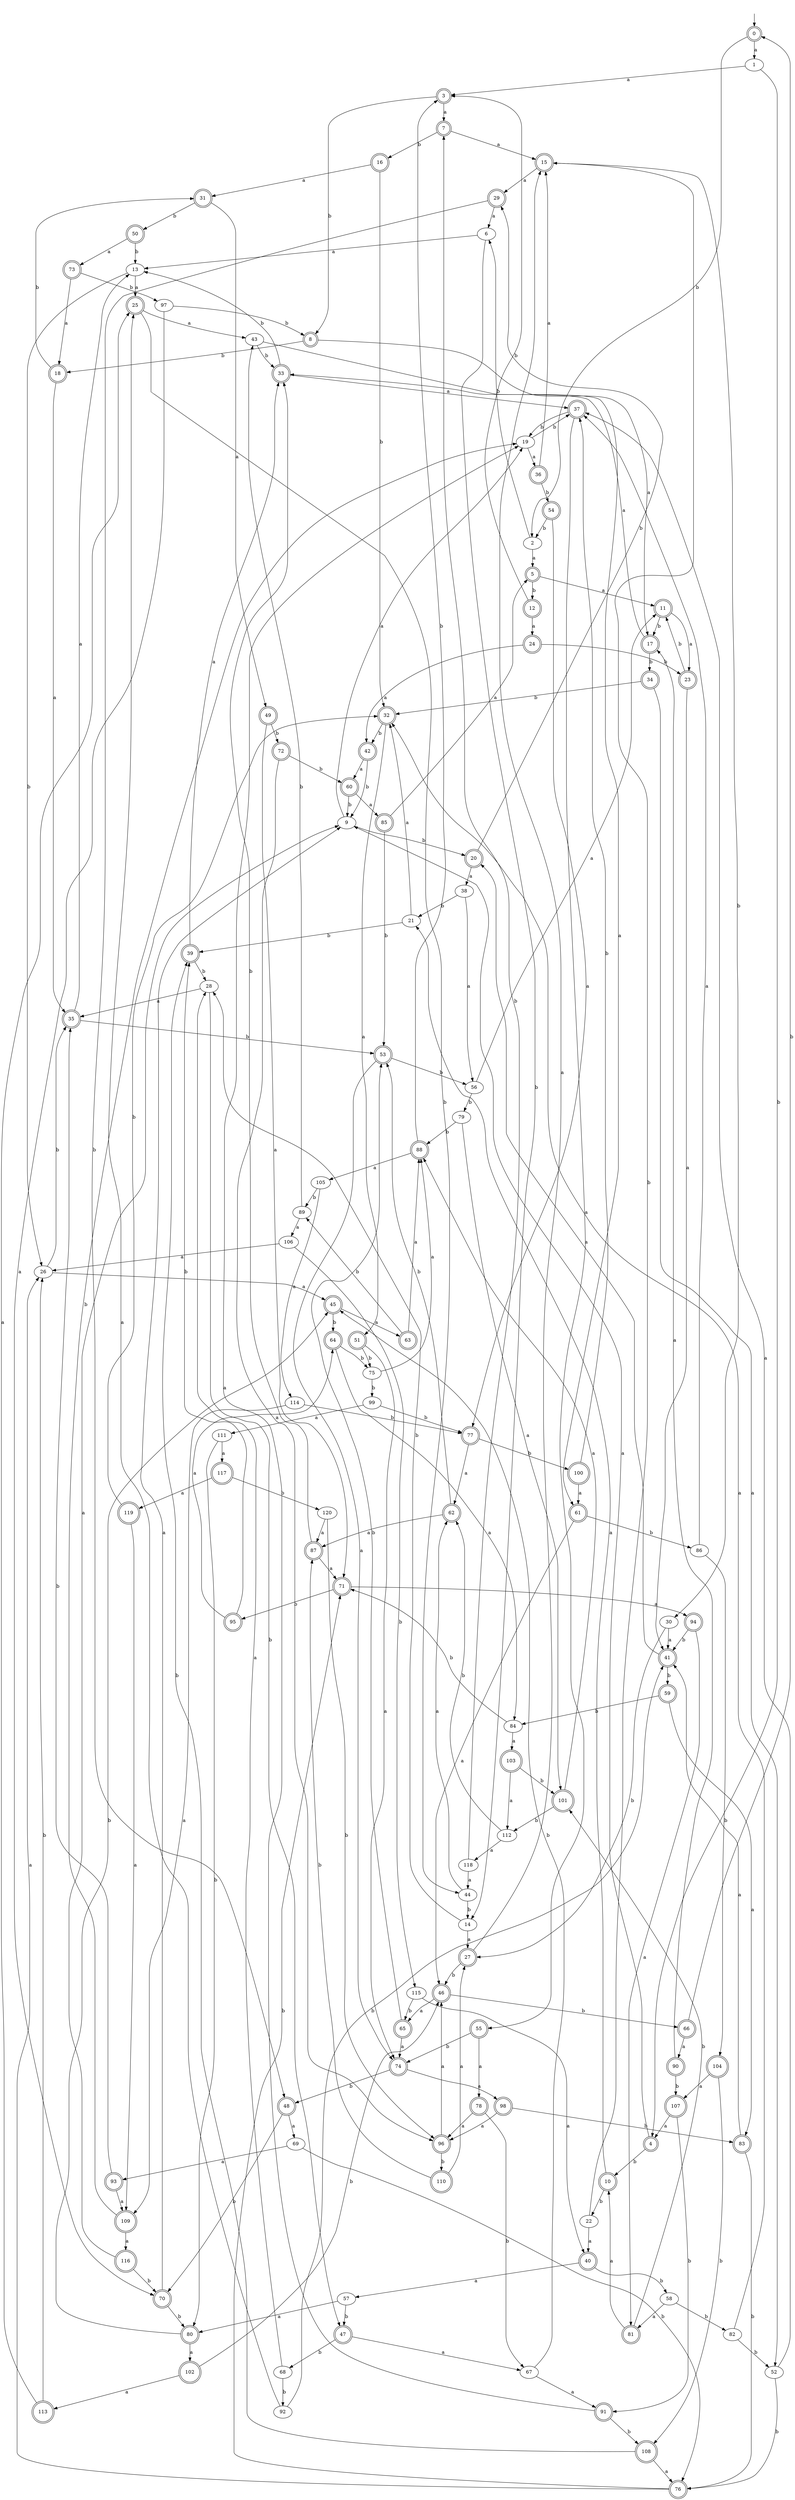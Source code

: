 digraph RandomDFA {
  __start0 [label="", shape=none];
  __start0 -> 0 [label=""];
  0 [shape=circle] [shape=doublecircle]
  0 -> 1 [label="a"]
  0 -> 2 [label="b"]
  1
  1 -> 3 [label="a"]
  1 -> 4 [label="b"]
  2
  2 -> 5 [label="a"]
  2 -> 6 [label="b"]
  3 [shape=doublecircle]
  3 -> 7 [label="a"]
  3 -> 8 [label="b"]
  4 [shape=doublecircle]
  4 -> 9 [label="a"]
  4 -> 10 [label="b"]
  5 [shape=doublecircle]
  5 -> 11 [label="a"]
  5 -> 12 [label="b"]
  6
  6 -> 13 [label="a"]
  6 -> 14 [label="b"]
  7 [shape=doublecircle]
  7 -> 15 [label="a"]
  7 -> 16 [label="b"]
  8 [shape=doublecircle]
  8 -> 17 [label="a"]
  8 -> 18 [label="b"]
  9
  9 -> 19 [label="a"]
  9 -> 20 [label="b"]
  10 [shape=doublecircle]
  10 -> 21 [label="a"]
  10 -> 22 [label="b"]
  11 [shape=doublecircle]
  11 -> 23 [label="a"]
  11 -> 17 [label="b"]
  12 [shape=doublecircle]
  12 -> 24 [label="a"]
  12 -> 3 [label="b"]
  13
  13 -> 25 [label="a"]
  13 -> 26 [label="b"]
  14
  14 -> 27 [label="a"]
  14 -> 28 [label="b"]
  15 [shape=doublecircle]
  15 -> 29 [label="a"]
  15 -> 30 [label="b"]
  16 [shape=doublecircle]
  16 -> 31 [label="a"]
  16 -> 32 [label="b"]
  17 [shape=doublecircle]
  17 -> 33 [label="a"]
  17 -> 34 [label="b"]
  18 [shape=doublecircle]
  18 -> 35 [label="a"]
  18 -> 31 [label="b"]
  19
  19 -> 36 [label="a"]
  19 -> 37 [label="b"]
  20 [shape=doublecircle]
  20 -> 38 [label="a"]
  20 -> 29 [label="b"]
  21
  21 -> 32 [label="a"]
  21 -> 39 [label="b"]
  22
  22 -> 40 [label="a"]
  22 -> 15 [label="b"]
  23 [shape=doublecircle]
  23 -> 41 [label="a"]
  23 -> 11 [label="b"]
  24 [shape=doublecircle]
  24 -> 42 [label="a"]
  24 -> 23 [label="b"]
  25 [shape=doublecircle]
  25 -> 43 [label="a"]
  25 -> 44 [label="b"]
  26
  26 -> 45 [label="a"]
  26 -> 35 [label="b"]
  27 [shape=doublecircle]
  27 -> 15 [label="a"]
  27 -> 46 [label="b"]
  28
  28 -> 35 [label="a"]
  28 -> 47 [label="b"]
  29 [shape=doublecircle]
  29 -> 6 [label="a"]
  29 -> 48 [label="b"]
  30
  30 -> 41 [label="a"]
  30 -> 27 [label="b"]
  31 [shape=doublecircle]
  31 -> 49 [label="a"]
  31 -> 50 [label="b"]
  32 [shape=doublecircle]
  32 -> 51 [label="a"]
  32 -> 42 [label="b"]
  33 [shape=doublecircle]
  33 -> 37 [label="a"]
  33 -> 13 [label="b"]
  34 [shape=doublecircle]
  34 -> 52 [label="a"]
  34 -> 32 [label="b"]
  35 [shape=doublecircle]
  35 -> 13 [label="a"]
  35 -> 53 [label="b"]
  36 [shape=doublecircle]
  36 -> 15 [label="a"]
  36 -> 54 [label="b"]
  37 [shape=doublecircle]
  37 -> 55 [label="a"]
  37 -> 19 [label="b"]
  38
  38 -> 56 [label="a"]
  38 -> 21 [label="b"]
  39 [shape=doublecircle]
  39 -> 33 [label="a"]
  39 -> 28 [label="b"]
  40 [shape=doublecircle]
  40 -> 57 [label="a"]
  40 -> 58 [label="b"]
  41 [shape=doublecircle]
  41 -> 20 [label="a"]
  41 -> 59 [label="b"]
  42 [shape=doublecircle]
  42 -> 60 [label="a"]
  42 -> 9 [label="b"]
  43
  43 -> 61 [label="a"]
  43 -> 33 [label="b"]
  44
  44 -> 62 [label="a"]
  44 -> 14 [label="b"]
  45 [shape=doublecircle]
  45 -> 63 [label="a"]
  45 -> 64 [label="b"]
  46 [shape=doublecircle]
  46 -> 65 [label="a"]
  46 -> 66 [label="b"]
  47 [shape=doublecircle]
  47 -> 67 [label="a"]
  47 -> 68 [label="b"]
  48 [shape=doublecircle]
  48 -> 69 [label="a"]
  48 -> 70 [label="b"]
  49 [shape=doublecircle]
  49 -> 71 [label="a"]
  49 -> 72 [label="b"]
  50 [shape=doublecircle]
  50 -> 73 [label="a"]
  50 -> 13 [label="b"]
  51 [shape=doublecircle]
  51 -> 74 [label="a"]
  51 -> 75 [label="b"]
  52
  52 -> 37 [label="a"]
  52 -> 76 [label="b"]
  53 [shape=doublecircle]
  53 -> 74 [label="a"]
  53 -> 56 [label="b"]
  54 [shape=doublecircle]
  54 -> 77 [label="a"]
  54 -> 2 [label="b"]
  55 [shape=doublecircle]
  55 -> 78 [label="a"]
  55 -> 74 [label="b"]
  56
  56 -> 11 [label="a"]
  56 -> 79 [label="b"]
  57
  57 -> 80 [label="a"]
  57 -> 47 [label="b"]
  58
  58 -> 81 [label="a"]
  58 -> 82 [label="b"]
  59 [shape=doublecircle]
  59 -> 83 [label="a"]
  59 -> 84 [label="b"]
  60 [shape=doublecircle]
  60 -> 85 [label="a"]
  60 -> 9 [label="b"]
  61 [shape=doublecircle]
  61 -> 46 [label="a"]
  61 -> 86 [label="b"]
  62 [shape=doublecircle]
  62 -> 87 [label="a"]
  62 -> 53 [label="b"]
  63 [shape=doublecircle]
  63 -> 88 [label="a"]
  63 -> 89 [label="b"]
  64 [shape=doublecircle]
  64 -> 84 [label="a"]
  64 -> 75 [label="b"]
  65 [shape=doublecircle]
  65 -> 74 [label="a"]
  65 -> 53 [label="b"]
  66 [shape=doublecircle]
  66 -> 90 [label="a"]
  66 -> 0 [label="b"]
  67
  67 -> 91 [label="a"]
  67 -> 45 [label="b"]
  68
  68 -> 28 [label="a"]
  68 -> 92 [label="b"]
  69
  69 -> 93 [label="a"]
  69 -> 76 [label="b"]
  70 [shape=doublecircle]
  70 -> 9 [label="a"]
  70 -> 80 [label="b"]
  71 [shape=doublecircle]
  71 -> 94 [label="a"]
  71 -> 95 [label="b"]
  72 [shape=doublecircle]
  72 -> 96 [label="a"]
  72 -> 60 [label="b"]
  73 [shape=doublecircle]
  73 -> 18 [label="a"]
  73 -> 97 [label="b"]
  74 [shape=doublecircle]
  74 -> 98 [label="a"]
  74 -> 48 [label="b"]
  75
  75 -> 88 [label="a"]
  75 -> 99 [label="b"]
  76 [shape=doublecircle]
  76 -> 26 [label="a"]
  76 -> 71 [label="b"]
  77 [shape=doublecircle]
  77 -> 62 [label="a"]
  77 -> 100 [label="b"]
  78 [shape=doublecircle]
  78 -> 96 [label="a"]
  78 -> 67 [label="b"]
  79
  79 -> 101 [label="a"]
  79 -> 88 [label="b"]
  80 [shape=doublecircle]
  80 -> 102 [label="a"]
  80 -> 45 [label="b"]
  81 [shape=doublecircle]
  81 -> 10 [label="a"]
  81 -> 101 [label="b"]
  82
  82 -> 32 [label="a"]
  82 -> 52 [label="b"]
  83 [shape=doublecircle]
  83 -> 41 [label="a"]
  83 -> 76 [label="b"]
  84
  84 -> 103 [label="a"]
  84 -> 71 [label="b"]
  85 [shape=doublecircle]
  85 -> 5 [label="a"]
  85 -> 53 [label="b"]
  86
  86 -> 37 [label="a"]
  86 -> 104 [label="b"]
  87 [shape=doublecircle]
  87 -> 71 [label="a"]
  87 -> 33 [label="b"]
  88 [shape=doublecircle]
  88 -> 105 [label="a"]
  88 -> 3 [label="b"]
  89
  89 -> 106 [label="a"]
  89 -> 43 [label="b"]
  90 [shape=doublecircle]
  90 -> 17 [label="a"]
  90 -> 107 [label="b"]
  91 [shape=doublecircle]
  91 -> 19 [label="a"]
  91 -> 108 [label="b"]
  92
  92 -> 25 [label="a"]
  92 -> 41 [label="b"]
  93 [shape=doublecircle]
  93 -> 109 [label="a"]
  93 -> 35 [label="b"]
  94 [shape=doublecircle]
  94 -> 81 [label="a"]
  94 -> 41 [label="b"]
  95 [shape=doublecircle]
  95 -> 64 [label="a"]
  95 -> 39 [label="b"]
  96 [shape=doublecircle]
  96 -> 46 [label="a"]
  96 -> 110 [label="b"]
  97
  97 -> 70 [label="a"]
  97 -> 8 [label="b"]
  98 [shape=doublecircle]
  98 -> 96 [label="a"]
  98 -> 83 [label="b"]
  99
  99 -> 111 [label="a"]
  99 -> 77 [label="b"]
  100 [shape=doublecircle]
  100 -> 61 [label="a"]
  100 -> 37 [label="b"]
  101 [shape=doublecircle]
  101 -> 88 [label="a"]
  101 -> 112 [label="b"]
  102 [shape=doublecircle]
  102 -> 113 [label="a"]
  102 -> 46 [label="b"]
  103 [shape=doublecircle]
  103 -> 112 [label="a"]
  103 -> 101 [label="b"]
  104 [shape=doublecircle]
  104 -> 107 [label="a"]
  104 -> 108 [label="b"]
  105
  105 -> 114 [label="a"]
  105 -> 89 [label="b"]
  106
  106 -> 26 [label="a"]
  106 -> 115 [label="b"]
  107 [shape=doublecircle]
  107 -> 4 [label="a"]
  107 -> 91 [label="b"]
  108 [shape=doublecircle]
  108 -> 76 [label="a"]
  108 -> 39 [label="b"]
  109 [shape=doublecircle]
  109 -> 116 [label="a"]
  109 -> 19 [label="b"]
  110 [shape=doublecircle]
  110 -> 27 [label="a"]
  110 -> 87 [label="b"]
  111
  111 -> 117 [label="a"]
  111 -> 80 [label="b"]
  112
  112 -> 118 [label="a"]
  112 -> 62 [label="b"]
  113 [shape=doublecircle]
  113 -> 25 [label="a"]
  113 -> 26 [label="b"]
  114
  114 -> 109 [label="a"]
  114 -> 77 [label="b"]
  115
  115 -> 40 [label="a"]
  115 -> 65 [label="b"]
  116 [shape=doublecircle]
  116 -> 9 [label="a"]
  116 -> 70 [label="b"]
  117 [shape=doublecircle]
  117 -> 119 [label="a"]
  117 -> 120 [label="b"]
  118
  118 -> 44 [label="a"]
  118 -> 7 [label="b"]
  119 [shape=doublecircle]
  119 -> 109 [label="a"]
  119 -> 32 [label="b"]
  120
  120 -> 87 [label="a"]
  120 -> 96 [label="b"]
}
